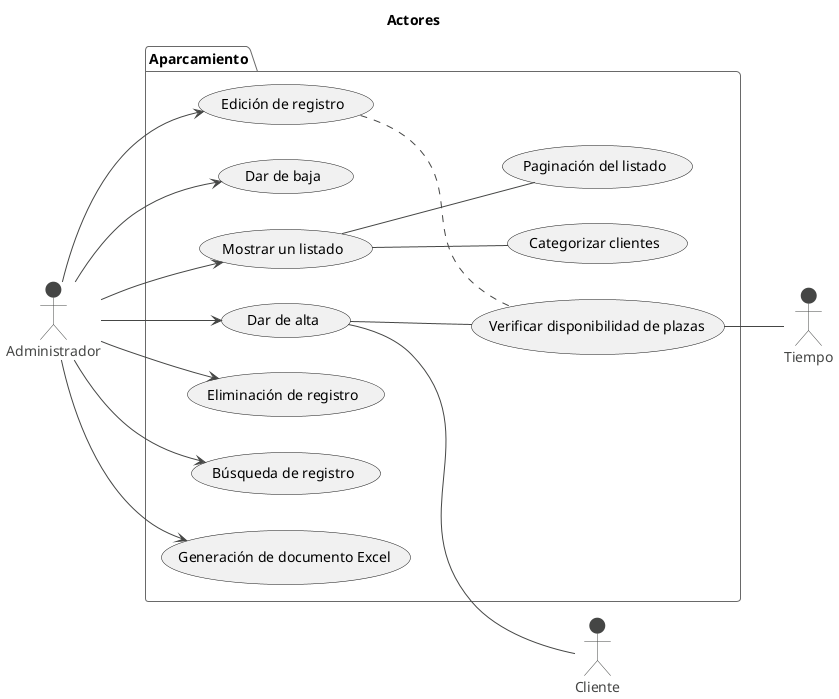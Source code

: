 @startuml

!theme vibrant
left to right direction
title Actores
Administrador as Admin
Cliente as Client
Tiempo as Time

package Aparcamiento{
    usecase "Dar de alta" as UC1
    usecase "Dar de baja" as UC2
    usecase "Verificar disponibilidad de plazas" as UC3
    usecase "Categorizar clientes" as UC4
    usecase "Edición de registro" as UC5
    usecase "Mostrar un listado" as UC7
    usecase "Eliminación de registro" as UC8
    usecase "Paginación del listado" as UC9
    usecase "Búsqueda de registro" as UC10
    usecase "Generación de documento Excel" as UC11
}

Admin --> UC1
Admin --> UC2
Admin --> UC5
Admin --> UC7
Admin --> UC8
Admin --> UC10
Admin --> UC11

UC1 -- UC3
UC7 -- UC4
UC7 -- UC9
UC5 .. UC3

UC1 -- Client
UC3 -- Time